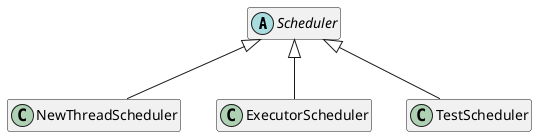 @startuml

abstract class Scheduler

Scheduler <|-- NewThreadScheduler
Scheduler <|-- ExecutorScheduler
Scheduler <|-- TestScheduler

hide members
@enduml
